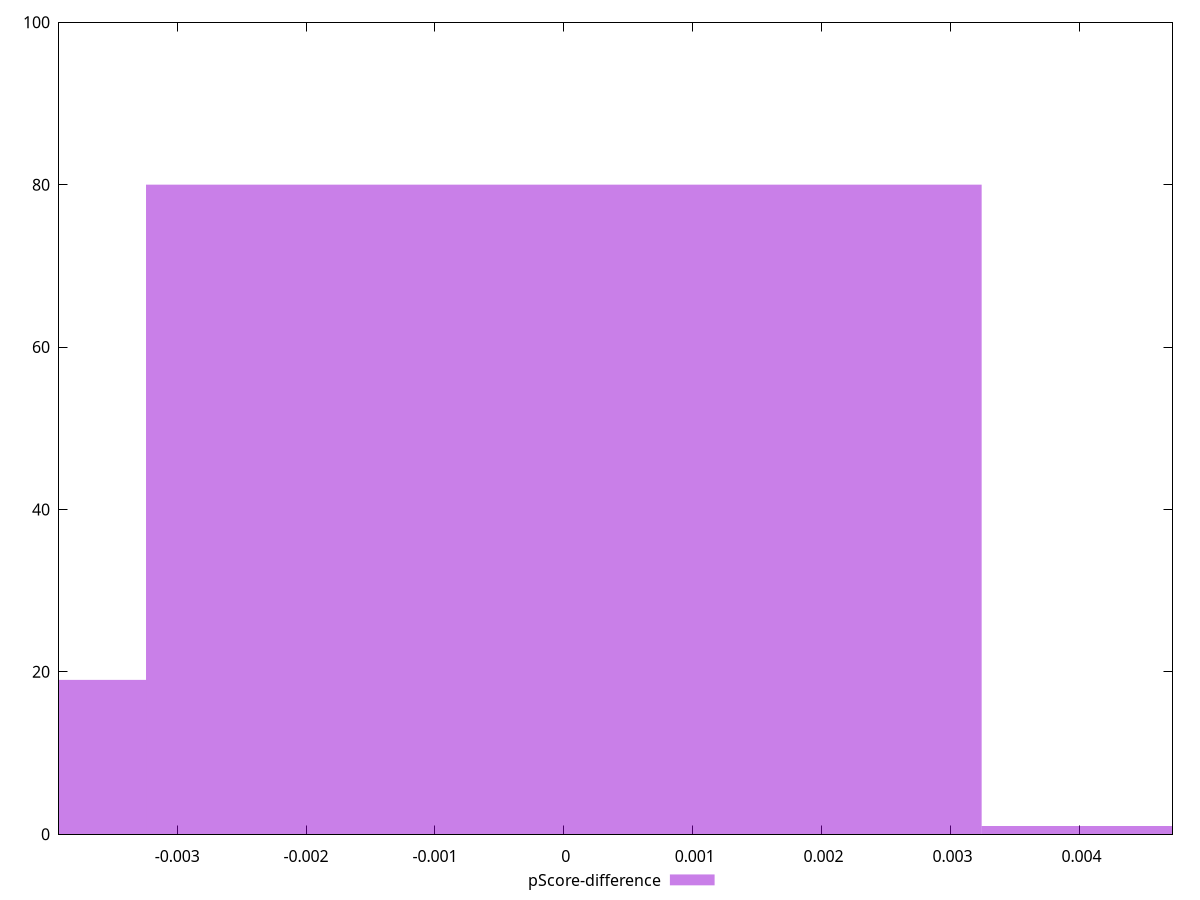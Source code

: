 reset

$pScoreDifference <<EOF
-0.006483391564790157 19
0 80
0.006483391564790157 1
EOF

set key outside below
set boxwidth 0.006483391564790157
set xrange [-0.003916868747067398:0.004722382096173278]
set yrange [0:100]
set trange [0:100]
set style fill transparent solid 0.5 noborder
set terminal svg size 640, 490 enhanced background rgb 'white'
set output "report_00017_2021-02-10T15-08-03.406Z/uses-long-cache-ttl/samples/pages/pScore-difference/histogram.svg"

plot $pScoreDifference title "pScore-difference" with boxes

reset
